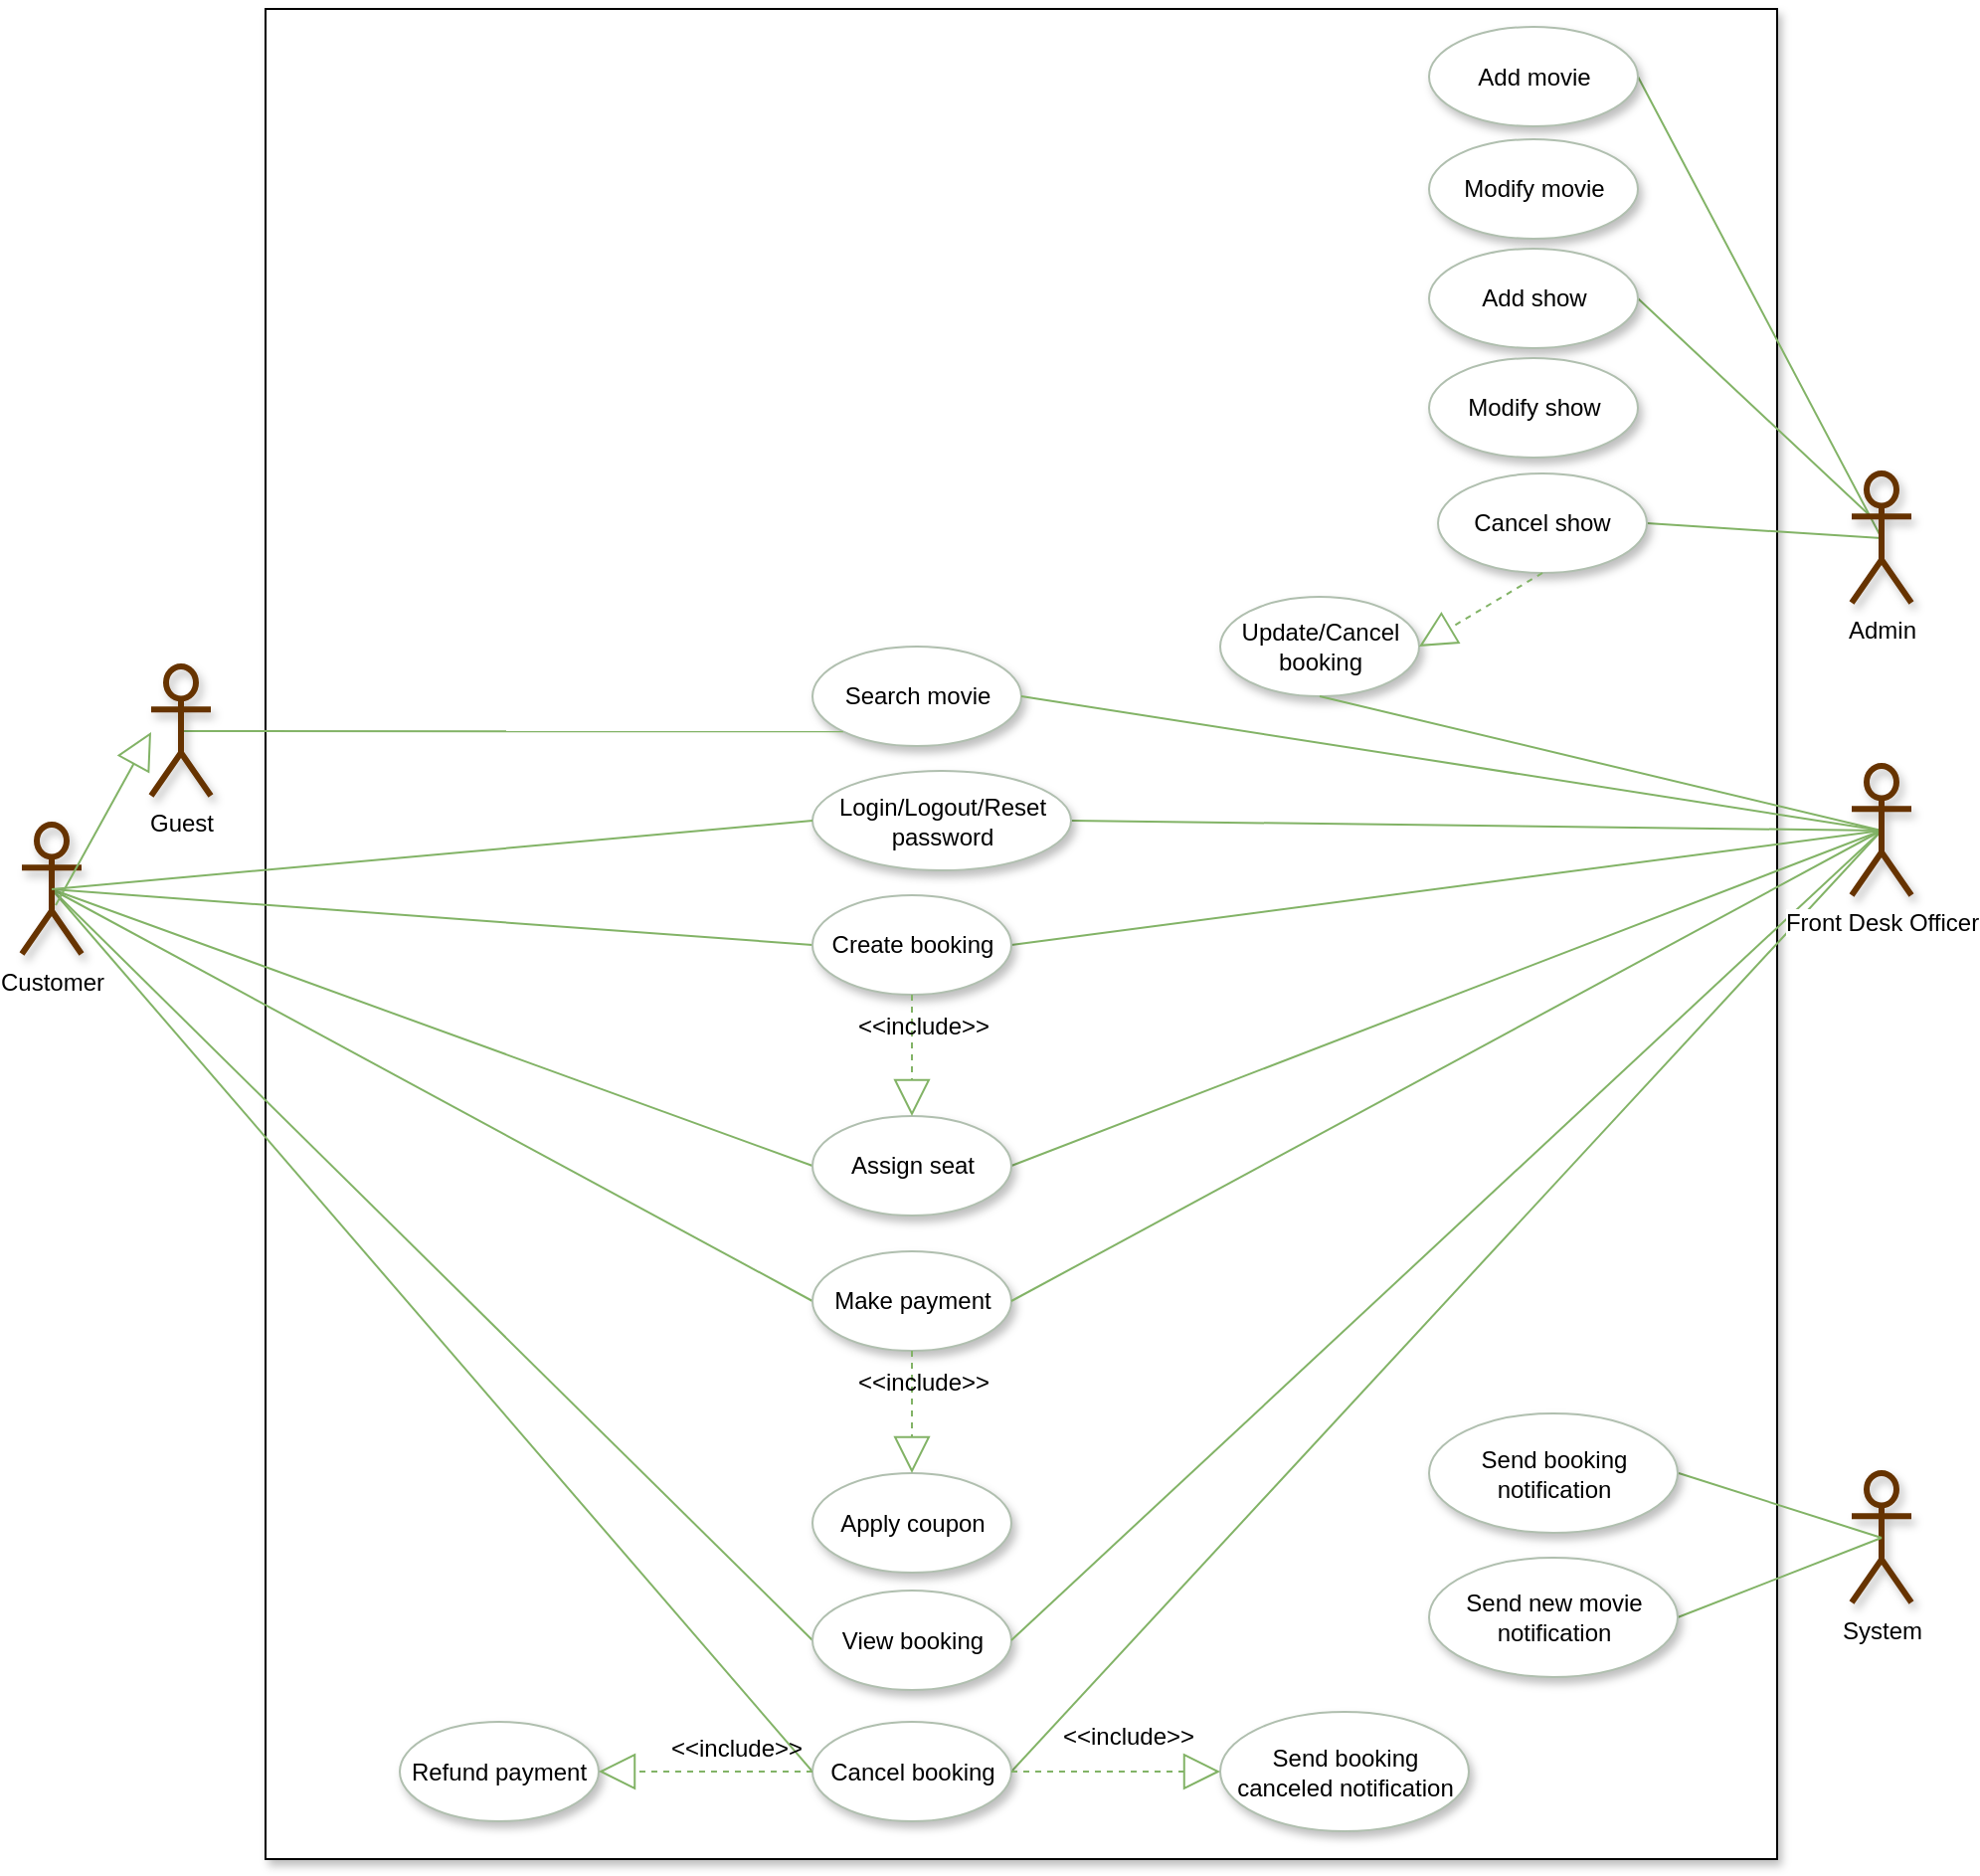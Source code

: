 <mxfile version="18.0.6" type="device"><diagram id="Fo7FoM2y67UHIIIxeIBs" name="Page-1"><mxGraphModel dx="1952" dy="873" grid="1" gridSize="10" guides="1" tooltips="1" connect="1" arrows="1" fold="1" page="1" pageScale="1" pageWidth="850" pageHeight="1100" math="0" shadow="0"><root><mxCell id="0"/><mxCell id="1" parent="0"/><mxCell id="d-UiqWm173M9ko9anqDO-2" value="" style="rounded=0;whiteSpace=wrap;html=1;shadow=1;glass=0;comic=0;strokeWidth=1;fontSize=12;align=left;" vertex="1" parent="1"><mxGeometry x="42.5" y="9.5" width="760" height="930" as="geometry"/></mxCell><mxCell id="d-UiqWm173M9ko9anqDO-3" style="edgeStyle=none;rounded=0;html=1;exitX=0.5;exitY=0.5;exitPerimeter=0;entryX=0;entryY=0.5;startArrow=none;startFill=0;endArrow=none;endFill=0;jettySize=auto;orthogonalLoop=1;strokeWidth=1;fontSize=20;fillColor=#d5e8d4;strokeColor=#82b366;" edge="1" parent="1" source="d-UiqWm173M9ko9anqDO-8" target="d-UiqWm173M9ko9anqDO-20"><mxGeometry relative="1" as="geometry"/></mxCell><mxCell id="d-UiqWm173M9ko9anqDO-4" style="edgeStyle=none;rounded=0;html=1;exitX=0.5;exitY=0.5;exitPerimeter=0;entryX=0;entryY=0.5;endArrow=none;endFill=0;jettySize=auto;orthogonalLoop=1;fillColor=#d5e8d4;strokeColor=#82b366;" edge="1" parent="1" source="d-UiqWm173M9ko9anqDO-8" target="d-UiqWm173M9ko9anqDO-42"><mxGeometry relative="1" as="geometry"/></mxCell><mxCell id="d-UiqWm173M9ko9anqDO-5" style="edgeStyle=none;rounded=0;html=1;exitX=0.5;exitY=0.5;exitPerimeter=0;entryX=0;entryY=0.5;startArrow=none;startFill=0;endArrow=none;endFill=0;jettySize=auto;orthogonalLoop=1;fillColor=#d5e8d4;strokeColor=#82b366;" edge="1" parent="1" source="d-UiqWm173M9ko9anqDO-8" target="d-UiqWm173M9ko9anqDO-12"><mxGeometry relative="1" as="geometry"/></mxCell><mxCell id="d-UiqWm173M9ko9anqDO-6" style="edgeStyle=none;rounded=0;html=1;exitX=0.5;exitY=0.5;exitPerimeter=0;entryX=0;entryY=0.5;startArrow=none;startFill=0;endArrow=none;endFill=0;jettySize=auto;orthogonalLoop=1;fillColor=#d5e8d4;strokeColor=#82b366;" edge="1" parent="1" source="d-UiqWm173M9ko9anqDO-8" target="d-UiqWm173M9ko9anqDO-45"><mxGeometry relative="1" as="geometry"/></mxCell><mxCell id="d-UiqWm173M9ko9anqDO-7" style="rounded=0;html=1;exitX=0.5;exitY=0.5;exitPerimeter=0;entryX=0;entryY=0.5;jettySize=auto;orthogonalLoop=1;fillColor=#d5e8d4;strokeColor=#82b366;endArrow=none;endFill=0;" edge="1" parent="1" source="d-UiqWm173M9ko9anqDO-8" target="d-UiqWm173M9ko9anqDO-41"><mxGeometry relative="1" as="geometry"/></mxCell><mxCell id="d-UiqWm173M9ko9anqDO-8" value="Customer" style="shape=umlActor;verticalLabelPosition=bottom;labelBackgroundColor=#ffffff;verticalAlign=top;html=1;rounded=0;shadow=1;glass=0;comic=0;strokeWidth=3;fillColor=none;fontSize=12;align=center;labelPosition=center;strokeColor=#663300;" vertex="1" parent="1"><mxGeometry x="-80" y="419.5" width="30" height="65" as="geometry"/></mxCell><mxCell id="d-UiqWm173M9ko9anqDO-9" style="edgeStyle=none;rounded=0;html=1;exitX=1;exitY=0.5;entryX=0.5;entryY=0.5;entryPerimeter=0;startFill=0;endArrow=none;endFill=0;jettySize=auto;orthogonalLoop=1;strokeColor=#82b366;strokeWidth=1;fillColor=#d5e8d4;fontSize=20;" edge="1" parent="1" source="d-UiqWm173M9ko9anqDO-10" target="d-UiqWm173M9ko9anqDO-30"><mxGeometry relative="1" as="geometry"/></mxCell><mxCell id="d-UiqWm173M9ko9anqDO-10" value="&lt;div style=&quot;text-align: center&quot;&gt;&lt;span&gt;Login/Logout&lt;/span&gt;/Reset password&lt;/div&gt;" style="ellipse;whiteSpace=wrap;html=1;rounded=0;shadow=1;glass=0;comic=0;strokeWidth=1;fillColor=#ffffff;fontSize=12;align=center;strokeColor=#B0BFAF;" vertex="1" parent="1"><mxGeometry x="317.5" y="392.5" width="130" height="50" as="geometry"/></mxCell><mxCell id="d-UiqWm173M9ko9anqDO-11" value="" style="endArrow=none;html=1;shadow=0;strokeColor=#82b366;strokeWidth=1;fontSize=12;fontColor=#001933;fillColor=#d5e8d4;exitX=0;exitY=0.5;entryX=0.5;entryY=0.5;entryPerimeter=0;" edge="1" parent="1" source="d-UiqWm173M9ko9anqDO-10" target="d-UiqWm173M9ko9anqDO-8"><mxGeometry width="50" height="50" relative="1" as="geometry"><mxPoint x="292.5" y="60" as="sourcePoint"/><mxPoint x="-12.5" y="405" as="targetPoint"/></mxGeometry></mxCell><mxCell id="d-UiqWm173M9ko9anqDO-12" value="&lt;div style=&quot;text-align: center&quot;&gt;View booking&lt;br&gt;&lt;/div&gt;" style="ellipse;whiteSpace=wrap;html=1;rounded=0;shadow=1;glass=0;comic=0;strokeWidth=1;fillColor=#ffffff;fontSize=12;align=center;strokeColor=#B0BFAF;" vertex="1" parent="1"><mxGeometry x="317.5" y="804.5" width="100" height="50" as="geometry"/></mxCell><mxCell id="d-UiqWm173M9ko9anqDO-13" style="edgeStyle=none;rounded=0;html=1;exitX=1;exitY=0.5;entryX=0.5;entryY=0.5;entryPerimeter=0;startFill=0;endArrow=none;endFill=0;jettySize=auto;orthogonalLoop=1;strokeColor=#82b366;strokeWidth=1;fillColor=#d5e8d4;fontSize=20;" edge="1" parent="1" source="d-UiqWm173M9ko9anqDO-14" target="d-UiqWm173M9ko9anqDO-40"><mxGeometry relative="1" as="geometry"/></mxCell><mxCell id="d-UiqWm173M9ko9anqDO-14" value="&lt;div style=&quot;text-align: center&quot;&gt;Add movie&lt;br&gt;&lt;/div&gt;" style="ellipse;whiteSpace=wrap;html=1;rounded=0;shadow=1;glass=0;comic=0;strokeWidth=1;fillColor=#ffffff;fontSize=12;align=center;strokeColor=#B0BFAF;" vertex="1" parent="1"><mxGeometry x="627.5" y="18.5" width="105" height="50" as="geometry"/></mxCell><mxCell id="d-UiqWm173M9ko9anqDO-15" value="&lt;div style=&quot;text-align: center&quot;&gt;Modify movie&lt;/div&gt;" style="ellipse;whiteSpace=wrap;html=1;rounded=0;shadow=1;glass=0;comic=0;strokeWidth=1;fillColor=#ffffff;fontSize=12;align=center;strokeColor=#B0BFAF;" vertex="1" parent="1"><mxGeometry x="627.5" y="75" width="105" height="50" as="geometry"/></mxCell><mxCell id="d-UiqWm173M9ko9anqDO-16" style="edgeStyle=none;rounded=0;html=1;exitX=1;exitY=0.5;startFill=0;endArrow=none;endFill=0;jettySize=auto;orthogonalLoop=1;strokeColor=#82b366;strokeWidth=1;fillColor=#d5e8d4;fontSize=20;entryX=0.5;entryY=0.5;entryPerimeter=0;" edge="1" parent="1" source="d-UiqWm173M9ko9anqDO-17"><mxGeometry relative="1" as="geometry"><mxPoint x="850" y="265" as="targetPoint"/></mxGeometry></mxCell><mxCell id="d-UiqWm173M9ko9anqDO-17" value="Add show" style="ellipse;whiteSpace=wrap;html=1;rounded=0;shadow=1;glass=0;comic=0;strokeWidth=1;fillColor=#ffffff;fontSize=12;align=center;strokeColor=#B0BFAF;" vertex="1" parent="1"><mxGeometry x="627.5" y="130" width="105" height="50" as="geometry"/></mxCell><mxCell id="d-UiqWm173M9ko9anqDO-18" value="&lt;div style=&quot;text-align: center&quot;&gt;Modify show&lt;/div&gt;" style="ellipse;whiteSpace=wrap;html=1;rounded=0;shadow=1;glass=0;comic=0;strokeWidth=1;fillColor=#ffffff;fontSize=12;align=center;strokeColor=#B0BFAF;" vertex="1" parent="1"><mxGeometry x="627.5" y="185" width="105" height="50" as="geometry"/></mxCell><mxCell id="d-UiqWm173M9ko9anqDO-19" value="&lt;div style=&quot;text-align: center&quot;&gt;Update/Cancel booking&lt;/div&gt;" style="ellipse;whiteSpace=wrap;html=1;rounded=0;shadow=1;glass=0;comic=0;strokeWidth=1;fillColor=#ffffff;fontSize=12;align=center;strokeColor=#B0BFAF;" vertex="1" parent="1"><mxGeometry x="522.5" y="305" width="100" height="50" as="geometry"/></mxCell><mxCell id="d-UiqWm173M9ko9anqDO-20" value="&lt;div style=&quot;text-align: center&quot;&gt;Make payment&lt;/div&gt;" style="ellipse;whiteSpace=wrap;html=1;rounded=0;shadow=1;glass=0;comic=0;strokeWidth=1;fillColor=#ffffff;fontSize=12;align=center;strokeColor=#B0BFAF;" vertex="1" parent="1"><mxGeometry x="317.5" y="634" width="100" height="50" as="geometry"/></mxCell><mxCell id="d-UiqWm173M9ko9anqDO-21" value="Search movie" style="ellipse;whiteSpace=wrap;html=1;rounded=0;shadow=1;glass=0;comic=0;strokeWidth=1;fillColor=#ffffff;fontSize=12;align=center;strokeColor=#B0BFAF;" vertex="1" parent="1"><mxGeometry x="317.5" y="330" width="105" height="50" as="geometry"/></mxCell><mxCell id="d-UiqWm173M9ko9anqDO-22" style="edgeStyle=none;rounded=0;html=1;exitX=0.5;exitY=0.5;exitPerimeter=0;entryX=1;entryY=0.5;startArrow=none;startFill=0;endArrow=none;endFill=0;jettySize=auto;orthogonalLoop=1;strokeWidth=1;fontSize=20;fillColor=#d5e8d4;strokeColor=#82b366;" edge="1" parent="1" source="d-UiqWm173M9ko9anqDO-30" target="d-UiqWm173M9ko9anqDO-20"><mxGeometry relative="1" as="geometry"/></mxCell><mxCell id="d-UiqWm173M9ko9anqDO-23" style="rounded=0;html=1;exitX=0.5;exitY=0.5;exitPerimeter=0;entryX=1;entryY=0.5;jettySize=auto;orthogonalLoop=1;endArrow=none;endFill=0;fillColor=#d5e8d4;strokeColor=#82b366;" edge="1" parent="1" source="d-UiqWm173M9ko9anqDO-40" target="d-UiqWm173M9ko9anqDO-37"><mxGeometry relative="1" as="geometry"/></mxCell><mxCell id="d-UiqWm173M9ko9anqDO-24" style="edgeStyle=none;rounded=0;html=1;exitX=0.5;exitY=0.5;exitPerimeter=0;entryX=0.5;entryY=1;endArrow=none;endFill=0;jettySize=auto;orthogonalLoop=1;fillColor=#d5e8d4;strokeColor=#82b366;" edge="1" parent="1" source="d-UiqWm173M9ko9anqDO-30" target="d-UiqWm173M9ko9anqDO-19"><mxGeometry relative="1" as="geometry"><mxPoint x="510" y="426.5" as="targetPoint"/></mxGeometry></mxCell><mxCell id="d-UiqWm173M9ko9anqDO-25" style="edgeStyle=none;rounded=0;html=1;exitX=0.5;exitY=0.5;exitPerimeter=0;entryX=1;entryY=0.5;endArrow=none;endFill=0;jettySize=auto;orthogonalLoop=1;fillColor=#d5e8d4;strokeColor=#82b366;" edge="1" parent="1" source="d-UiqWm173M9ko9anqDO-30" target="d-UiqWm173M9ko9anqDO-21"><mxGeometry relative="1" as="geometry"/></mxCell><mxCell id="d-UiqWm173M9ko9anqDO-26" style="edgeStyle=none;rounded=0;html=1;exitX=0.5;exitY=0.5;exitPerimeter=0;entryX=1;entryY=0.5;endArrow=none;endFill=0;jettySize=auto;orthogonalLoop=1;fillColor=#d5e8d4;strokeColor=#82b366;" edge="1" parent="1" source="d-UiqWm173M9ko9anqDO-30" target="d-UiqWm173M9ko9anqDO-42"><mxGeometry relative="1" as="geometry"/></mxCell><mxCell id="d-UiqWm173M9ko9anqDO-27" style="edgeStyle=none;rounded=0;html=1;exitX=0.5;exitY=0.5;exitPerimeter=0;entryX=1;entryY=0.5;endArrow=none;endFill=0;jettySize=auto;orthogonalLoop=1;fillColor=#d5e8d4;strokeColor=#82b366;" edge="1" parent="1" source="d-UiqWm173M9ko9anqDO-30" target="d-UiqWm173M9ko9anqDO-12"><mxGeometry relative="1" as="geometry"/></mxCell><mxCell id="d-UiqWm173M9ko9anqDO-28" style="edgeStyle=none;rounded=0;html=1;exitX=0.5;exitY=0.5;exitPerimeter=0;entryX=1;entryY=0.5;startArrow=none;startFill=0;endArrow=none;endFill=0;jettySize=auto;orthogonalLoop=1;fillColor=#d5e8d4;strokeColor=#82b366;" edge="1" parent="1" source="d-UiqWm173M9ko9anqDO-30" target="d-UiqWm173M9ko9anqDO-45"><mxGeometry relative="1" as="geometry"/></mxCell><mxCell id="d-UiqWm173M9ko9anqDO-29" style="edgeStyle=none;rounded=0;html=1;exitX=0.5;exitY=0.5;exitPerimeter=0;entryX=1;entryY=0.5;endArrow=none;endFill=0;jettySize=auto;orthogonalLoop=1;fillColor=#d5e8d4;strokeColor=#82b366;" edge="1" parent="1" source="d-UiqWm173M9ko9anqDO-30" target="d-UiqWm173M9ko9anqDO-41"><mxGeometry relative="1" as="geometry"/></mxCell><mxCell id="d-UiqWm173M9ko9anqDO-30" value="Front Desk Officer" style="shape=umlActor;verticalLabelPosition=bottom;labelBackgroundColor=#ffffff;verticalAlign=top;html=1;rounded=0;shadow=1;glass=0;comic=0;strokeWidth=3;fillColor=none;fontSize=12;align=center;labelPosition=center;strokeColor=#663300;" vertex="1" parent="1"><mxGeometry x="840" y="390" width="30" height="65" as="geometry"/></mxCell><mxCell id="d-UiqWm173M9ko9anqDO-31" value="System" style="shape=umlActor;verticalLabelPosition=bottom;labelBackgroundColor=#ffffff;verticalAlign=top;html=1;rounded=0;shadow=1;glass=0;comic=0;strokeWidth=3;fillColor=none;fontSize=12;align=center;labelPosition=center;strokeColor=#663300;gradientColor=none;" vertex="1" parent="1"><mxGeometry x="840" y="745.5" width="30" height="65" as="geometry"/></mxCell><mxCell id="d-UiqWm173M9ko9anqDO-32" style="edgeStyle=none;rounded=0;html=1;exitX=1;exitY=0.5;entryX=0.5;entryY=0.5;entryPerimeter=0;startFill=0;endArrow=none;endFill=0;jettySize=auto;orthogonalLoop=1;strokeColor=#82b366;strokeWidth=1;fillColor=#d5e8d4;fontSize=20;" edge="1" parent="1" target="d-UiqWm173M9ko9anqDO-31"><mxGeometry relative="1" as="geometry"><mxPoint x="753" y="745.5" as="sourcePoint"/></mxGeometry></mxCell><mxCell id="d-UiqWm173M9ko9anqDO-33" value="&lt;div style=&quot;text-align: center&quot;&gt;Send booking notification&lt;/div&gt;" style="ellipse;whiteSpace=wrap;html=1;rounded=0;shadow=1;glass=0;comic=0;strokeWidth=1;fillColor=#ffffff;fontSize=12;align=center;strokeColor=#B0BFAF;" vertex="1" parent="1"><mxGeometry x="627.5" y="715.5" width="125" height="60" as="geometry"/></mxCell><mxCell id="d-UiqWm173M9ko9anqDO-34" style="edgeStyle=none;rounded=0;html=1;exitX=1;exitY=0.5;entryX=0.5;entryY=0.5;entryPerimeter=0;startFill=0;endArrow=none;endFill=0;jettySize=auto;orthogonalLoop=1;strokeColor=#82b366;strokeWidth=1;fillColor=#d5e8d4;fontSize=20;" edge="1" parent="1" source="d-UiqWm173M9ko9anqDO-35" target="d-UiqWm173M9ko9anqDO-31"><mxGeometry relative="1" as="geometry"/></mxCell><mxCell id="d-UiqWm173M9ko9anqDO-35" value="&lt;div style=&quot;text-align: center&quot;&gt;Send new movie notification&lt;/div&gt;" style="ellipse;whiteSpace=wrap;html=1;rounded=0;shadow=1;glass=0;comic=0;strokeWidth=1;fillColor=#ffffff;fontSize=12;align=center;strokeColor=#B0BFAF;" vertex="1" parent="1"><mxGeometry x="627.5" y="788" width="125" height="60" as="geometry"/></mxCell><mxCell id="d-UiqWm173M9ko9anqDO-36" value="&lt;div style=&quot;text-align: center&quot;&gt;Send booking canceled notification&lt;/div&gt;" style="ellipse;whiteSpace=wrap;html=1;rounded=0;shadow=1;glass=0;comic=0;strokeWidth=1;fillColor=#ffffff;fontSize=12;align=center;strokeColor=#B0BFAF;" vertex="1" parent="1"><mxGeometry x="522.5" y="865.5" width="125" height="60" as="geometry"/></mxCell><mxCell id="d-UiqWm173M9ko9anqDO-37" value="Cancel show" style="ellipse;whiteSpace=wrap;html=1;rounded=0;shadow=1;glass=0;comic=0;strokeWidth=1;fillColor=#ffffff;fontSize=12;align=center;strokeColor=#B0BFAF;" vertex="1" parent="1"><mxGeometry x="632" y="243" width="105" height="50" as="geometry"/></mxCell><mxCell id="d-UiqWm173M9ko9anqDO-38" value="" style="endArrow=block;endSize=16;endFill=0;html=1;shadow=0;strokeColor=#82b366;strokeWidth=1;fontSize=12;fontColor=#001933;fillColor=#d5e8d4;entryX=1;entryY=0.5;exitX=0.5;exitY=1;dashed=1;" edge="1" parent="1" source="d-UiqWm173M9ko9anqDO-37" target="d-UiqWm173M9ko9anqDO-19"><mxGeometry width="160" relative="1" as="geometry"><mxPoint x="638" y="92" as="sourcePoint"/><mxPoint x="533" y="92" as="targetPoint"/></mxGeometry></mxCell><mxCell id="d-UiqWm173M9ko9anqDO-40" value="Admin" style="shape=umlActor;verticalLabelPosition=bottom;labelBackgroundColor=#ffffff;verticalAlign=top;html=1;rounded=0;shadow=1;glass=0;comic=0;strokeWidth=3;fillColor=none;fontSize=12;align=center;labelPosition=center;strokeColor=#663300;" vertex="1" parent="1"><mxGeometry x="840" y="243" width="30" height="65" as="geometry"/></mxCell><mxCell id="d-UiqWm173M9ko9anqDO-41" value="Create booking" style="ellipse;whiteSpace=wrap;html=1;rounded=0;shadow=1;glass=0;comic=0;strokeWidth=1;fillColor=#ffffff;fontSize=12;align=center;strokeColor=#B0BFAF;" vertex="1" parent="1"><mxGeometry x="317.5" y="455" width="100" height="50" as="geometry"/></mxCell><mxCell id="d-UiqWm173M9ko9anqDO-42" value="Assign seat" style="ellipse;whiteSpace=wrap;html=1;rounded=0;shadow=1;glass=0;comic=0;strokeWidth=1;fillColor=#ffffff;fontSize=12;align=center;strokeColor=#B0BFAF;" vertex="1" parent="1"><mxGeometry x="317.5" y="566" width="100" height="50" as="geometry"/></mxCell><mxCell id="d-UiqWm173M9ko9anqDO-43" value="" style="endArrow=block;endSize=16;endFill=0;html=1;shadow=0;strokeColor=#82b366;strokeWidth=1;fontSize=12;fontColor=#001933;fillColor=#d5e8d4;entryX=0.5;entryY=0;exitX=0.5;exitY=1;dashed=1;" edge="1" parent="1" source="d-UiqWm173M9ko9anqDO-41" target="d-UiqWm173M9ko9anqDO-42"><mxGeometry width="160" relative="1" as="geometry"><mxPoint x="385" y="408" as="sourcePoint"/><mxPoint x="303" y="465" as="targetPoint"/></mxGeometry></mxCell><mxCell id="d-UiqWm173M9ko9anqDO-44" value="&amp;lt;&amp;lt;include&amp;gt;&amp;gt;" style="text;html=1;resizable=0;points=[];align=center;verticalAlign=middle;labelBackgroundColor=none;fontSize=12;" vertex="1" connectable="0" parent="d-UiqWm173M9ko9anqDO-43"><mxGeometry x="-0.087" y="3" relative="1" as="geometry"><mxPoint x="2" y="-12" as="offset"/></mxGeometry></mxCell><mxCell id="d-UiqWm173M9ko9anqDO-45" value="Cancel booking" style="ellipse;whiteSpace=wrap;html=1;rounded=0;shadow=1;glass=0;comic=0;strokeWidth=1;fillColor=#ffffff;fontSize=12;align=center;strokeColor=#B0BFAF;" vertex="1" parent="1"><mxGeometry x="317.5" y="870.5" width="100" height="50" as="geometry"/></mxCell><mxCell id="d-UiqWm173M9ko9anqDO-46" value="&lt;div style=&quot;text-align: center&quot;&gt;Refund payment&lt;/div&gt;" style="ellipse;whiteSpace=wrap;html=1;rounded=0;shadow=1;glass=0;comic=0;strokeWidth=1;fillColor=#ffffff;fontSize=12;align=center;strokeColor=#B0BFAF;" vertex="1" parent="1"><mxGeometry x="110" y="870.5" width="100" height="50" as="geometry"/></mxCell><mxCell id="d-UiqWm173M9ko9anqDO-47" value="" style="endArrow=block;endSize=16;endFill=0;html=1;shadow=0;strokeColor=#82b366;strokeWidth=1;fontSize=12;fontColor=#001933;fillColor=#d5e8d4;exitX=0;exitY=0.5;dashed=1;entryX=1;entryY=0.5;" edge="1" parent="1" source="d-UiqWm173M9ko9anqDO-45" target="d-UiqWm173M9ko9anqDO-46"><mxGeometry width="160" relative="1" as="geometry"><mxPoint x="305" y="900.5" as="sourcePoint"/><mxPoint x="250" y="938" as="targetPoint"/></mxGeometry></mxCell><mxCell id="d-UiqWm173M9ko9anqDO-48" value="&amp;lt;&amp;lt;include&amp;gt;&amp;gt;" style="text;html=1;resizable=0;points=[];align=center;verticalAlign=middle;labelBackgroundColor=none;fontSize=12;" vertex="1" connectable="0" parent="d-UiqWm173M9ko9anqDO-47"><mxGeometry x="-0.087" y="3" relative="1" as="geometry"><mxPoint x="10" y="-15" as="offset"/></mxGeometry></mxCell><mxCell id="d-UiqWm173M9ko9anqDO-49" value="" style="endArrow=block;endSize=16;endFill=0;html=1;shadow=0;strokeColor=#82b366;strokeWidth=1;fontSize=12;fontColor=#001933;fillColor=#d5e8d4;exitX=1;exitY=0.5;dashed=1;entryX=0;entryY=0.5;" edge="1" parent="1" source="d-UiqWm173M9ko9anqDO-45" target="d-UiqWm173M9ko9anqDO-36"><mxGeometry width="160" relative="1" as="geometry"><mxPoint x="333" y="906" as="sourcePoint"/><mxPoint x="220" y="906" as="targetPoint"/></mxGeometry></mxCell><mxCell id="d-UiqWm173M9ko9anqDO-50" value="&amp;lt;&amp;lt;include&amp;gt;&amp;gt;" style="text;html=1;resizable=0;points=[];align=center;verticalAlign=middle;labelBackgroundColor=none;fontSize=12;" vertex="1" connectable="0" parent="d-UiqWm173M9ko9anqDO-49"><mxGeometry x="-0.087" y="3" relative="1" as="geometry"><mxPoint x="10" y="-15" as="offset"/></mxGeometry></mxCell><mxCell id="d-UiqWm173M9ko9anqDO-51" value="Apply coupon" style="ellipse;whiteSpace=wrap;html=1;rounded=0;shadow=1;glass=0;comic=0;strokeWidth=1;fillColor=#ffffff;fontSize=12;align=center;strokeColor=#B0BFAF;" vertex="1" parent="1"><mxGeometry x="317.5" y="745.5" width="100" height="50" as="geometry"/></mxCell><mxCell id="d-UiqWm173M9ko9anqDO-52" value="" style="endArrow=block;endSize=16;endFill=0;html=1;shadow=0;strokeColor=#82b366;strokeWidth=1;fontSize=12;fontColor=#001933;fillColor=#d5e8d4;entryX=0.5;entryY=0;exitX=0.5;exitY=1;dashed=1;" edge="1" parent="1" source="d-UiqWm173M9ko9anqDO-20" target="d-UiqWm173M9ko9anqDO-51"><mxGeometry width="160" relative="1" as="geometry"><mxPoint x="380" y="515" as="sourcePoint"/><mxPoint x="380" y="576" as="targetPoint"/></mxGeometry></mxCell><mxCell id="d-UiqWm173M9ko9anqDO-53" value="&amp;lt;&amp;lt;include&amp;gt;&amp;gt;" style="text;html=1;resizable=0;points=[];align=center;verticalAlign=middle;labelBackgroundColor=none;fontSize=12;" vertex="1" connectable="0" parent="d-UiqWm173M9ko9anqDO-52"><mxGeometry x="-0.087" y="3" relative="1" as="geometry"><mxPoint x="2" y="-12" as="offset"/></mxGeometry></mxCell><mxCell id="d-UiqWm173M9ko9anqDO-69" style="rounded=0;html=1;exitX=0.5;exitY=0.5;exitPerimeter=0;entryX=0;entryY=1;jettySize=auto;orthogonalLoop=1;fillColor=#d5e8d4;strokeColor=#82b366;endArrow=none;endFill=0;" edge="1" parent="1" source="d-UiqWm173M9ko9anqDO-70" target="d-UiqWm173M9ko9anqDO-21"><mxGeometry relative="1" as="geometry"/></mxCell><mxCell id="d-UiqWm173M9ko9anqDO-70" value="Guest" style="shape=umlActor;verticalLabelPosition=bottom;labelBackgroundColor=#ffffff;verticalAlign=top;html=1;rounded=0;shadow=1;glass=0;comic=0;strokeWidth=3;fillColor=none;fontSize=12;align=center;labelPosition=center;strokeColor=#663300;" vertex="1" parent="1"><mxGeometry x="-15" y="340" width="30" height="65" as="geometry"/></mxCell><mxCell id="d-UiqWm173M9ko9anqDO-71" value="" style="endArrow=block;endSize=16;endFill=0;html=1;shadow=0;strokeColor=#82b366;strokeWidth=1;fontSize=12;fontColor=#001933;rounded=0;fillColor=#d5e8d4;exitX=0.567;exitY=0.623;exitPerimeter=0;" edge="1" parent="1" source="d-UiqWm173M9ko9anqDO-8"><mxGeometry width="160" relative="1" as="geometry"><mxPoint x="-25" y="490" as="sourcePoint"/><mxPoint x="-15" y="373" as="targetPoint"/><Array as="points"/></mxGeometry></mxCell></root></mxGraphModel></diagram></mxfile>